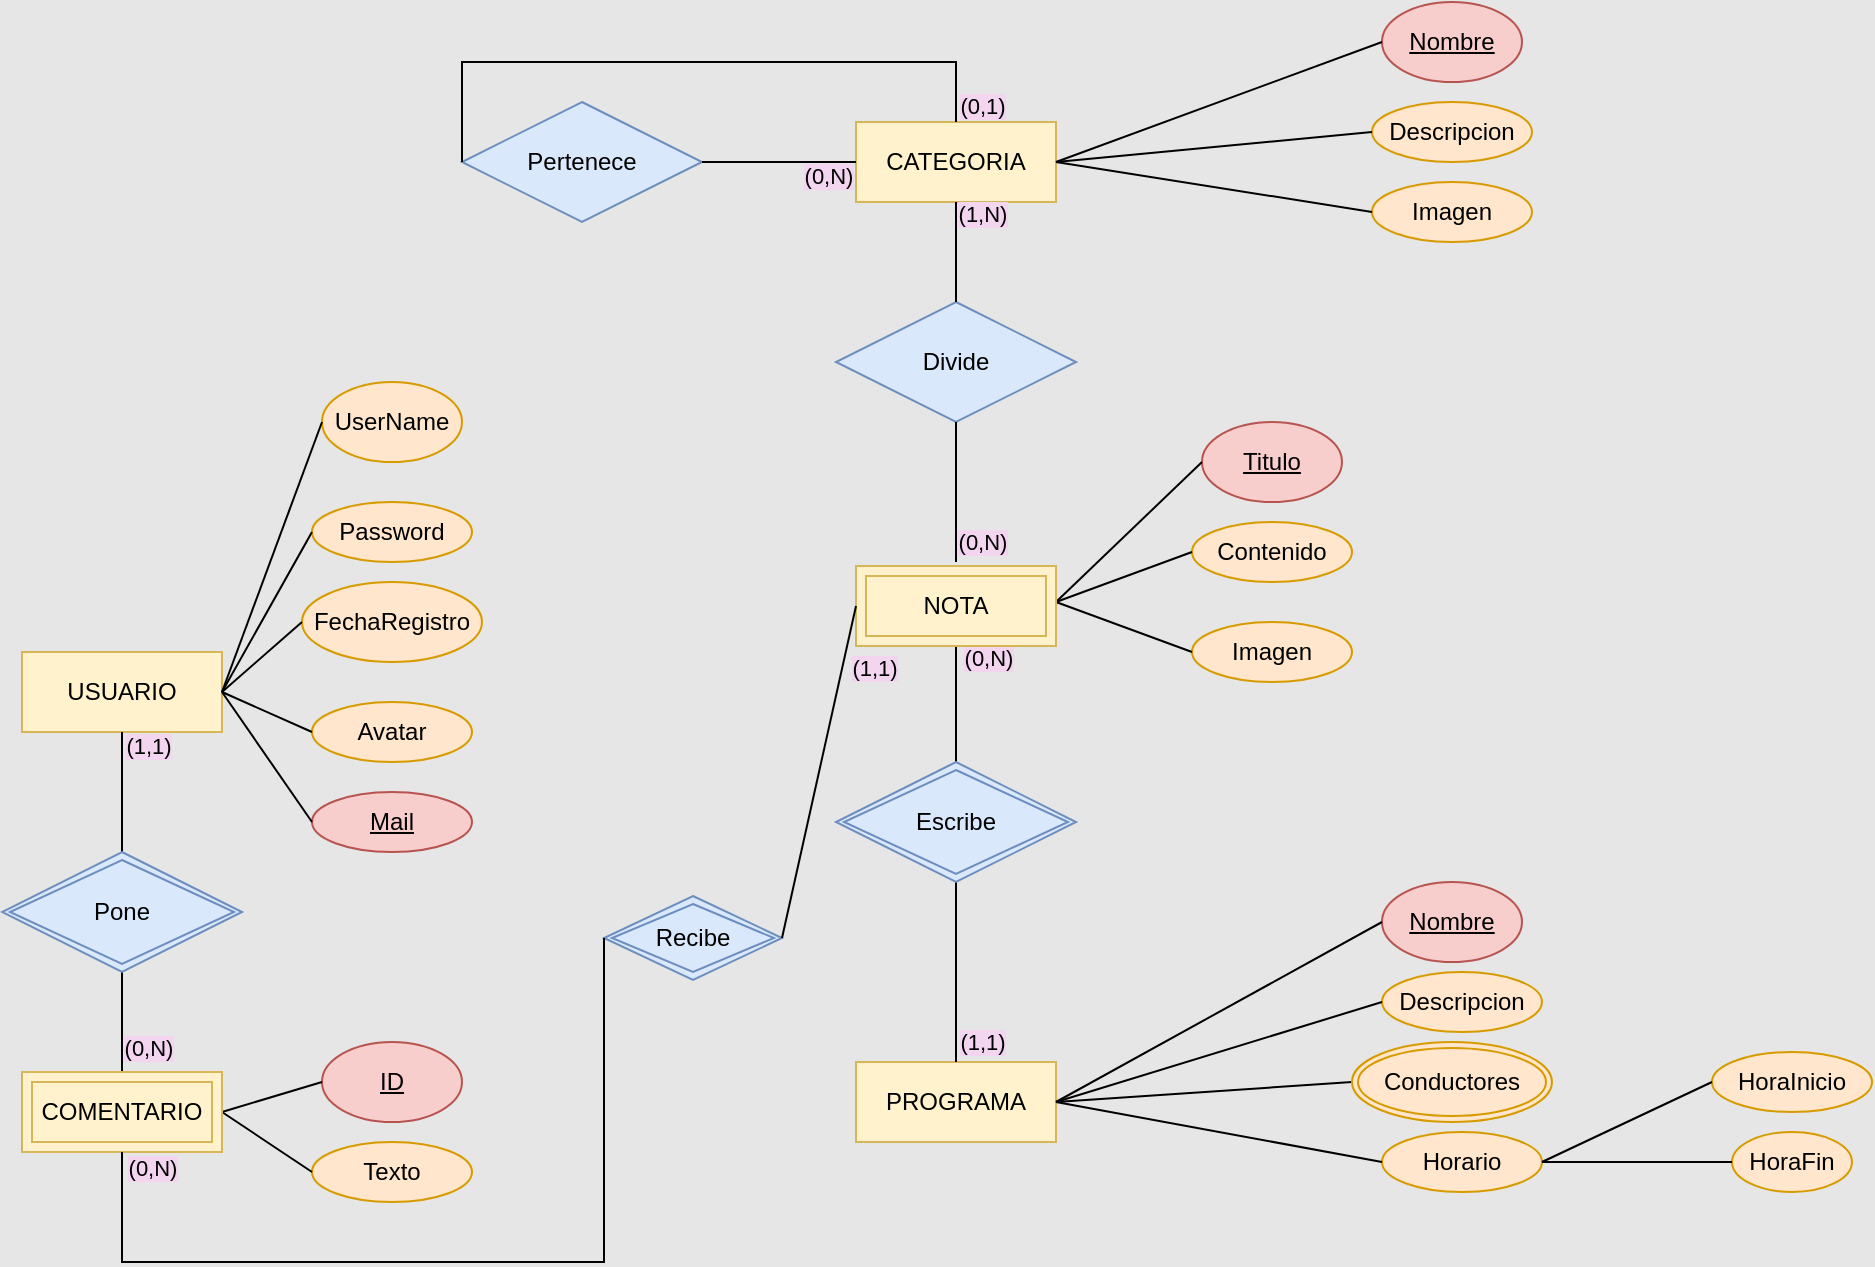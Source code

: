 <mxfile version="28.2.5">
  <diagram name="Página-1" id="Hl44oNitHqMF7QENZslq">
    <mxGraphModel dx="868" dy="498" grid="1" gridSize="10" guides="1" tooltips="1" connect="1" arrows="1" fold="1" page="1" pageScale="1" pageWidth="1654" pageHeight="1169" background="#E6E6E6" math="0" shadow="0">
      <root>
        <mxCell id="0" />
        <mxCell id="1" parent="0" />
        <mxCell id="vc5FtgeOKVkO6s-0RQmP-1" value="PROGRAMA" style="whiteSpace=wrap;html=1;align=center;fillColor=#fff2cc;strokeColor=#d6b656;" parent="1" vertex="1">
          <mxGeometry x="777" y="540" width="100" height="40" as="geometry" />
        </mxCell>
        <mxCell id="vc5FtgeOKVkO6s-0RQmP-3" value="CATEGORIA" style="whiteSpace=wrap;html=1;align=center;fillColor=#fff2cc;strokeColor=#d6b656;" parent="1" vertex="1">
          <mxGeometry x="777" y="70" width="100" height="40" as="geometry" />
        </mxCell>
        <mxCell id="vc5FtgeOKVkO6s-0RQmP-5" value="USUARIO" style="whiteSpace=wrap;html=1;align=center;fillColor=#fff2cc;strokeColor=#d6b656;" parent="1" vertex="1">
          <mxGeometry x="360" y="335" width="100" height="40" as="geometry" />
        </mxCell>
        <mxCell id="vc5FtgeOKVkO6s-0RQmP-8" value="Divide" style="shape=rhombus;perimeter=rhombusPerimeter;whiteSpace=wrap;html=1;align=center;fillColor=#dae8fc;strokeColor=#6c8ebf;" parent="1" vertex="1">
          <mxGeometry x="767" y="160" width="120" height="60" as="geometry" />
        </mxCell>
        <mxCell id="vc5FtgeOKVkO6s-0RQmP-10" value="Pertenece" style="shape=rhombus;perimeter=rhombusPerimeter;whiteSpace=wrap;html=1;align=center;fillColor=#dae8fc;strokeColor=#6c8ebf;" parent="1" vertex="1">
          <mxGeometry x="580" y="60" width="120" height="60" as="geometry" />
        </mxCell>
        <mxCell id="vc5FtgeOKVkO6s-0RQmP-11" value="" style="endArrow=none;html=1;rounded=0;exitX=0.5;exitY=1;exitDx=0;exitDy=0;entryX=0.5;entryY=0;entryDx=0;entryDy=0;" parent="1" source="vc5FtgeOKVkO6s-0RQmP-5" edge="1">
          <mxGeometry relative="1" as="geometry">
            <mxPoint x="730" y="320" as="sourcePoint" />
            <mxPoint x="410" y="435" as="targetPoint" />
          </mxGeometry>
        </mxCell>
        <mxCell id="vc5FtgeOKVkO6s-0RQmP-12" value="" style="endArrow=none;html=1;rounded=0;exitX=0.5;exitY=1;exitDx=0;exitDy=0;entryX=0.5;entryY=0;entryDx=0;entryDy=0;" parent="1" edge="1">
          <mxGeometry relative="1" as="geometry">
            <mxPoint x="410" y="495" as="sourcePoint" />
            <mxPoint x="410" y="545" as="targetPoint" />
          </mxGeometry>
        </mxCell>
        <mxCell id="vc5FtgeOKVkO6s-0RQmP-13" value="" style="endArrow=none;html=1;rounded=0;exitX=0.5;exitY=1;exitDx=0;exitDy=0;entryX=0.5;entryY=0;entryDx=0;entryDy=0;" parent="1" source="vc5FtgeOKVkO6s-0RQmP-8" edge="1">
          <mxGeometry relative="1" as="geometry">
            <mxPoint x="610" y="340" as="sourcePoint" />
            <mxPoint x="827" y="290" as="targetPoint" />
          </mxGeometry>
        </mxCell>
        <mxCell id="vc5FtgeOKVkO6s-0RQmP-14" value="" style="endArrow=none;html=1;rounded=0;exitX=0.5;exitY=1;exitDx=0;exitDy=0;entryX=0.5;entryY=0;entryDx=0;entryDy=0;" parent="1" edge="1">
          <mxGeometry relative="1" as="geometry">
            <mxPoint x="827" y="330" as="sourcePoint" />
            <mxPoint x="827" y="390" as="targetPoint" />
          </mxGeometry>
        </mxCell>
        <mxCell id="vc5FtgeOKVkO6s-0RQmP-15" value="" style="endArrow=none;html=1;rounded=0;exitX=0.5;exitY=1;exitDx=0;exitDy=0;" parent="1" target="vc5FtgeOKVkO6s-0RQmP-1" edge="1">
          <mxGeometry relative="1" as="geometry">
            <mxPoint x="827" y="450" as="sourcePoint" />
            <mxPoint x="1000" y="530" as="targetPoint" />
          </mxGeometry>
        </mxCell>
        <mxCell id="uXbnWWuEAE8pzdTjfp0h-1" value="&lt;div&gt;(1,1)&lt;/div&gt;" style="edgeLabel;html=1;align=center;verticalAlign=middle;resizable=0;points=[];labelBackgroundColor=light-dark(#F3D5F0,#EDEDED);" vertex="1" connectable="0" parent="vc5FtgeOKVkO6s-0RQmP-15">
          <mxGeometry x="0.689" y="1" relative="1" as="geometry">
            <mxPoint x="12" y="4" as="offset" />
          </mxGeometry>
        </mxCell>
        <mxCell id="vc5FtgeOKVkO6s-0RQmP-16" value="" style="endArrow=none;html=1;rounded=0;exitX=0.5;exitY=1;exitDx=0;exitDy=0;entryX=0.5;entryY=0;entryDx=0;entryDy=0;" parent="1" source="vc5FtgeOKVkO6s-0RQmP-3" target="vc5FtgeOKVkO6s-0RQmP-8" edge="1">
          <mxGeometry relative="1" as="geometry">
            <mxPoint x="870" y="110" as="sourcePoint" />
            <mxPoint x="870" y="170" as="targetPoint" />
          </mxGeometry>
        </mxCell>
        <mxCell id="vc5FtgeOKVkO6s-0RQmP-17" value="" style="endArrow=none;html=1;rounded=0;exitX=0;exitY=0.5;exitDx=0;exitDy=0;entryX=1;entryY=0.5;entryDx=0;entryDy=0;" parent="1" source="vc5FtgeOKVkO6s-0RQmP-3" target="vc5FtgeOKVkO6s-0RQmP-10" edge="1">
          <mxGeometry relative="1" as="geometry">
            <mxPoint x="640" y="140" as="sourcePoint" />
            <mxPoint x="640" y="200" as="targetPoint" />
          </mxGeometry>
        </mxCell>
        <mxCell id="vc5FtgeOKVkO6s-0RQmP-18" value="" style="endArrow=none;html=1;rounded=0;exitX=0;exitY=0.5;exitDx=0;exitDy=0;entryX=0.5;entryY=0;entryDx=0;entryDy=0;" parent="1" source="vc5FtgeOKVkO6s-0RQmP-10" target="vc5FtgeOKVkO6s-0RQmP-3" edge="1">
          <mxGeometry relative="1" as="geometry">
            <mxPoint x="520" y="100" as="sourcePoint" />
            <mxPoint x="520" y="160" as="targetPoint" />
            <Array as="points">
              <mxPoint x="580" y="40" />
              <mxPoint x="827" y="40" />
            </Array>
          </mxGeometry>
        </mxCell>
        <mxCell id="vc5FtgeOKVkO6s-0RQmP-19" value="UserName" style="ellipse;whiteSpace=wrap;html=1;align=center;fontStyle=0;fillColor=#ffe6cc;strokeColor=#d79b00;" parent="1" vertex="1">
          <mxGeometry x="510" y="200" width="70" height="40" as="geometry" />
        </mxCell>
        <mxCell id="vc5FtgeOKVkO6s-0RQmP-20" value="Nombre" style="ellipse;whiteSpace=wrap;html=1;align=center;fontStyle=4;fillColor=#f8cecc;strokeColor=#b85450;" parent="1" vertex="1">
          <mxGeometry x="1040" y="450" width="70" height="40" as="geometry" />
        </mxCell>
        <mxCell id="vc5FtgeOKVkO6s-0RQmP-21" value="Titulo" style="ellipse;whiteSpace=wrap;html=1;align=center;fontStyle=4;fillColor=#f8cecc;strokeColor=#b85450;" parent="1" vertex="1">
          <mxGeometry x="950" y="220" width="70" height="40" as="geometry" />
        </mxCell>
        <mxCell id="vc5FtgeOKVkO6s-0RQmP-22" value="ID" style="ellipse;whiteSpace=wrap;html=1;align=center;fontStyle=4;fillColor=#f8cecc;strokeColor=#b85450;" parent="1" vertex="1">
          <mxGeometry x="510" y="530" width="70" height="40" as="geometry" />
        </mxCell>
        <mxCell id="vc5FtgeOKVkO6s-0RQmP-23" value="Nombre" style="ellipse;whiteSpace=wrap;html=1;align=center;fontStyle=4;fillColor=#f8cecc;strokeColor=#b85450;" parent="1" vertex="1">
          <mxGeometry x="1040" y="10" width="70" height="40" as="geometry" />
        </mxCell>
        <mxCell id="vc5FtgeOKVkO6s-0RQmP-24" value="Descripcion" style="ellipse;whiteSpace=wrap;html=1;align=center;fillColor=#ffe6cc;strokeColor=#d79b00;" parent="1" vertex="1">
          <mxGeometry x="1040" y="495" width="80" height="30" as="geometry" />
        </mxCell>
        <mxCell id="vc5FtgeOKVkO6s-0RQmP-26" value="Horario" style="ellipse;whiteSpace=wrap;html=1;align=center;fillColor=#ffe6cc;strokeColor=#d79b00;" parent="1" vertex="1">
          <mxGeometry x="1040" y="575" width="80" height="30" as="geometry" />
        </mxCell>
        <mxCell id="vc5FtgeOKVkO6s-0RQmP-27" value="HoraFin" style="ellipse;whiteSpace=wrap;html=1;align=center;fillColor=#ffe6cc;strokeColor=#d79b00;" parent="1" vertex="1">
          <mxGeometry x="1215" y="575" width="60" height="30" as="geometry" />
        </mxCell>
        <mxCell id="vc5FtgeOKVkO6s-0RQmP-28" value="HoraInicio" style="ellipse;whiteSpace=wrap;html=1;align=center;fillColor=#ffe6cc;strokeColor=#d79b00;" parent="1" vertex="1">
          <mxGeometry x="1205" y="535" width="80" height="30" as="geometry" />
        </mxCell>
        <mxCell id="vc5FtgeOKVkO6s-0RQmP-29" value="Contenido" style="ellipse;whiteSpace=wrap;html=1;align=center;fillColor=#ffe6cc;strokeColor=#d79b00;" parent="1" vertex="1">
          <mxGeometry x="945" y="270" width="80" height="30" as="geometry" />
        </mxCell>
        <mxCell id="vc5FtgeOKVkO6s-0RQmP-30" value="Imagen" style="ellipse;whiteSpace=wrap;html=1;align=center;fillColor=#ffe6cc;strokeColor=#d79b00;" parent="1" vertex="1">
          <mxGeometry x="945" y="320" width="80" height="30" as="geometry" />
        </mxCell>
        <mxCell id="vc5FtgeOKVkO6s-0RQmP-31" value="Descripcion" style="ellipse;whiteSpace=wrap;html=1;align=center;fillColor=#ffe6cc;strokeColor=#d79b00;" parent="1" vertex="1">
          <mxGeometry x="1035" y="60" width="80" height="30" as="geometry" />
        </mxCell>
        <mxCell id="vc5FtgeOKVkO6s-0RQmP-32" value="Imagen" style="ellipse;whiteSpace=wrap;html=1;align=center;fillColor=#ffe6cc;strokeColor=#d79b00;" parent="1" vertex="1">
          <mxGeometry x="1035" y="100" width="80" height="30" as="geometry" />
        </mxCell>
        <mxCell id="vc5FtgeOKVkO6s-0RQmP-34" value="Texto" style="ellipse;whiteSpace=wrap;html=1;align=center;fillColor=#ffe6cc;strokeColor=#d79b00;" parent="1" vertex="1">
          <mxGeometry x="505" y="580" width="80" height="30" as="geometry" />
        </mxCell>
        <mxCell id="vc5FtgeOKVkO6s-0RQmP-35" value="Password" style="ellipse;whiteSpace=wrap;html=1;align=center;fillColor=#ffe6cc;strokeColor=#d79b00;" parent="1" vertex="1">
          <mxGeometry x="505" y="260" width="80" height="30" as="geometry" />
        </mxCell>
        <mxCell id="vc5FtgeOKVkO6s-0RQmP-36" value="FechaRegistro" style="ellipse;whiteSpace=wrap;html=1;align=center;fillColor=#ffe6cc;strokeColor=#d79b00;" parent="1" vertex="1">
          <mxGeometry x="500" y="300" width="90" height="40" as="geometry" />
        </mxCell>
        <mxCell id="vc5FtgeOKVkO6s-0RQmP-37" value="Avatar" style="ellipse;whiteSpace=wrap;html=1;align=center;fillColor=#ffe6cc;strokeColor=#d79b00;" parent="1" vertex="1">
          <mxGeometry x="505" y="360" width="80" height="30" as="geometry" />
        </mxCell>
        <object label="Mail" Constraint1="1" id="vc5FtgeOKVkO6s-0RQmP-38">
          <mxCell style="ellipse;whiteSpace=wrap;html=1;align=center;fillColor=#f8cecc;strokeColor=#b85450;fontStyle=4" parent="1" vertex="1">
            <mxGeometry x="505" y="405" width="80" height="30" as="geometry" />
          </mxCell>
        </object>
        <mxCell id="vc5FtgeOKVkO6s-0RQmP-39" value="" style="endArrow=none;html=1;rounded=0;exitX=1;exitY=0.5;exitDx=0;exitDy=0;entryX=0;entryY=0.5;entryDx=0;entryDy=0;" parent="1" source="vc5FtgeOKVkO6s-0RQmP-3" target="vc5FtgeOKVkO6s-0RQmP-23" edge="1">
          <mxGeometry relative="1" as="geometry">
            <mxPoint x="740" y="270" as="sourcePoint" />
            <mxPoint x="900" y="270" as="targetPoint" />
          </mxGeometry>
        </mxCell>
        <mxCell id="vc5FtgeOKVkO6s-0RQmP-40" value="" style="endArrow=none;html=1;rounded=0;exitX=1;exitY=0.5;exitDx=0;exitDy=0;entryX=0;entryY=0.5;entryDx=0;entryDy=0;" parent="1" source="vc5FtgeOKVkO6s-0RQmP-3" target="vc5FtgeOKVkO6s-0RQmP-31" edge="1">
          <mxGeometry relative="1" as="geometry">
            <mxPoint x="980" y="130" as="sourcePoint" />
            <mxPoint x="1143" y="70" as="targetPoint" />
          </mxGeometry>
        </mxCell>
        <mxCell id="vc5FtgeOKVkO6s-0RQmP-41" value="" style="endArrow=none;html=1;rounded=0;exitX=1;exitY=0.5;exitDx=0;exitDy=0;entryX=0;entryY=0.5;entryDx=0;entryDy=0;" parent="1" source="vc5FtgeOKVkO6s-0RQmP-3" target="vc5FtgeOKVkO6s-0RQmP-32" edge="1">
          <mxGeometry relative="1" as="geometry">
            <mxPoint x="1000" y="150" as="sourcePoint" />
            <mxPoint x="1163" y="90" as="targetPoint" />
          </mxGeometry>
        </mxCell>
        <mxCell id="vc5FtgeOKVkO6s-0RQmP-42" value="" style="endArrow=none;html=1;rounded=0;exitX=1;exitY=0.5;exitDx=0;exitDy=0;entryX=0;entryY=0.5;entryDx=0;entryDy=0;" parent="1" target="vc5FtgeOKVkO6s-0RQmP-21" edge="1">
          <mxGeometry relative="1" as="geometry">
            <mxPoint x="877" y="310" as="sourcePoint" />
            <mxPoint x="1083" y="170" as="targetPoint" />
          </mxGeometry>
        </mxCell>
        <mxCell id="vc5FtgeOKVkO6s-0RQmP-43" value="" style="endArrow=none;html=1;rounded=0;exitX=1;exitY=0.5;exitDx=0;exitDy=0;entryX=0;entryY=0.5;entryDx=0;entryDy=0;" parent="1" target="vc5FtgeOKVkO6s-0RQmP-29" edge="1">
          <mxGeometry relative="1" as="geometry">
            <mxPoint x="877" y="310" as="sourcePoint" />
            <mxPoint x="1033" y="350" as="targetPoint" />
          </mxGeometry>
        </mxCell>
        <mxCell id="vc5FtgeOKVkO6s-0RQmP-44" value="" style="endArrow=none;html=1;rounded=0;exitX=1;exitY=0.5;exitDx=0;exitDy=0;entryX=0;entryY=0.5;entryDx=0;entryDy=0;" parent="1" target="vc5FtgeOKVkO6s-0RQmP-30" edge="1">
          <mxGeometry relative="1" as="geometry">
            <mxPoint x="877" y="310" as="sourcePoint" />
            <mxPoint x="963" y="370" as="targetPoint" />
          </mxGeometry>
        </mxCell>
        <mxCell id="vc5FtgeOKVkO6s-0RQmP-45" value="" style="endArrow=none;html=1;rounded=0;exitX=1;exitY=0.5;exitDx=0;exitDy=0;entryX=0;entryY=0.5;entryDx=0;entryDy=0;" parent="1" source="vc5FtgeOKVkO6s-0RQmP-1" target="vc5FtgeOKVkO6s-0RQmP-20" edge="1">
          <mxGeometry relative="1" as="geometry">
            <mxPoint x="940" y="630" as="sourcePoint" />
            <mxPoint x="1013" y="560" as="targetPoint" />
          </mxGeometry>
        </mxCell>
        <mxCell id="vc5FtgeOKVkO6s-0RQmP-46" value="" style="endArrow=none;html=1;rounded=0;exitX=1;exitY=0.5;exitDx=0;exitDy=0;entryX=0;entryY=0.5;entryDx=0;entryDy=0;" parent="1" source="vc5FtgeOKVkO6s-0RQmP-1" target="vc5FtgeOKVkO6s-0RQmP-24" edge="1">
          <mxGeometry relative="1" as="geometry">
            <mxPoint x="980" y="630" as="sourcePoint" />
            <mxPoint x="1053" y="560" as="targetPoint" />
          </mxGeometry>
        </mxCell>
        <mxCell id="vc5FtgeOKVkO6s-0RQmP-47" value="" style="endArrow=none;html=1;rounded=0;exitX=1;exitY=0.5;exitDx=0;exitDy=0;entryX=0;entryY=0.5;entryDx=0;entryDy=0;" parent="1" source="vc5FtgeOKVkO6s-0RQmP-1" edge="1">
          <mxGeometry relative="1" as="geometry">
            <mxPoint x="980" y="670" as="sourcePoint" />
            <mxPoint x="1025" y="550" as="targetPoint" />
          </mxGeometry>
        </mxCell>
        <mxCell id="vc5FtgeOKVkO6s-0RQmP-48" value="" style="endArrow=none;html=1;rounded=0;exitX=1;exitY=0.5;exitDx=0;exitDy=0;entryX=0;entryY=0.5;entryDx=0;entryDy=0;" parent="1" source="vc5FtgeOKVkO6s-0RQmP-1" target="vc5FtgeOKVkO6s-0RQmP-26" edge="1">
          <mxGeometry relative="1" as="geometry">
            <mxPoint x="990" y="660" as="sourcePoint" />
            <mxPoint x="1063" y="590" as="targetPoint" />
          </mxGeometry>
        </mxCell>
        <mxCell id="vc5FtgeOKVkO6s-0RQmP-49" value="" style="endArrow=none;html=1;rounded=0;exitX=1;exitY=0.5;exitDx=0;exitDy=0;entryX=0;entryY=0.5;entryDx=0;entryDy=0;" parent="1" source="vc5FtgeOKVkO6s-0RQmP-26" target="vc5FtgeOKVkO6s-0RQmP-28" edge="1">
          <mxGeometry relative="1" as="geometry">
            <mxPoint x="1160" y="650" as="sourcePoint" />
            <mxPoint x="1233" y="580" as="targetPoint" />
          </mxGeometry>
        </mxCell>
        <mxCell id="vc5FtgeOKVkO6s-0RQmP-50" value="" style="endArrow=none;html=1;rounded=0;exitX=1;exitY=0.5;exitDx=0;exitDy=0;entryX=0;entryY=0.5;entryDx=0;entryDy=0;" parent="1" source="vc5FtgeOKVkO6s-0RQmP-26" target="vc5FtgeOKVkO6s-0RQmP-27" edge="1">
          <mxGeometry relative="1" as="geometry">
            <mxPoint x="1160" y="710" as="sourcePoint" />
            <mxPoint x="1233" y="640" as="targetPoint" />
          </mxGeometry>
        </mxCell>
        <mxCell id="vc5FtgeOKVkO6s-0RQmP-51" value="" style="endArrow=none;html=1;rounded=0;exitX=1;exitY=0.5;exitDx=0;exitDy=0;entryX=0;entryY=0.5;entryDx=0;entryDy=0;" parent="1" source="vc5FtgeOKVkO6s-0RQmP-5" target="vc5FtgeOKVkO6s-0RQmP-19" edge="1">
          <mxGeometry relative="1" as="geometry">
            <mxPoint x="410" y="360" as="sourcePoint" />
            <mxPoint x="483" y="290" as="targetPoint" />
          </mxGeometry>
        </mxCell>
        <mxCell id="vc5FtgeOKVkO6s-0RQmP-52" value="" style="endArrow=none;html=1;rounded=0;exitX=1;exitY=0.5;exitDx=0;exitDy=0;entryX=0;entryY=0.5;entryDx=0;entryDy=0;" parent="1" source="vc5FtgeOKVkO6s-0RQmP-5" target="vc5FtgeOKVkO6s-0RQmP-35" edge="1">
          <mxGeometry relative="1" as="geometry">
            <mxPoint x="440" y="330" as="sourcePoint" />
            <mxPoint x="513" y="260" as="targetPoint" />
          </mxGeometry>
        </mxCell>
        <mxCell id="vc5FtgeOKVkO6s-0RQmP-53" value="" style="endArrow=none;html=1;rounded=0;exitX=1;exitY=0.5;exitDx=0;exitDy=0;entryX=0;entryY=0.5;entryDx=0;entryDy=0;" parent="1" source="vc5FtgeOKVkO6s-0RQmP-5" target="vc5FtgeOKVkO6s-0RQmP-36" edge="1">
          <mxGeometry relative="1" as="geometry">
            <mxPoint x="470" y="410" as="sourcePoint" />
            <mxPoint x="543" y="340" as="targetPoint" />
          </mxGeometry>
        </mxCell>
        <mxCell id="vc5FtgeOKVkO6s-0RQmP-54" value="" style="endArrow=none;html=1;rounded=0;exitX=1;exitY=0.5;exitDx=0;exitDy=0;entryX=0;entryY=0.5;entryDx=0;entryDy=0;" parent="1" source="vc5FtgeOKVkO6s-0RQmP-5" target="vc5FtgeOKVkO6s-0RQmP-37" edge="1">
          <mxGeometry relative="1" as="geometry">
            <mxPoint x="490" y="420" as="sourcePoint" />
            <mxPoint x="563" y="350" as="targetPoint" />
          </mxGeometry>
        </mxCell>
        <mxCell id="vc5FtgeOKVkO6s-0RQmP-55" value="" style="endArrow=none;html=1;rounded=0;exitX=1;exitY=0.5;exitDx=0;exitDy=0;entryX=0;entryY=0.5;entryDx=0;entryDy=0;" parent="1" source="vc5FtgeOKVkO6s-0RQmP-5" target="vc5FtgeOKVkO6s-0RQmP-38" edge="1">
          <mxGeometry relative="1" as="geometry">
            <mxPoint x="450" y="407.5" as="sourcePoint" />
            <mxPoint x="553" y="432.5" as="targetPoint" />
          </mxGeometry>
        </mxCell>
        <mxCell id="vc5FtgeOKVkO6s-0RQmP-56" value="" style="endArrow=none;html=1;rounded=0;exitX=1;exitY=0.5;exitDx=0;exitDy=0;entryX=0;entryY=0.5;entryDx=0;entryDy=0;" parent="1" target="vc5FtgeOKVkO6s-0RQmP-22" edge="1">
          <mxGeometry relative="1" as="geometry">
            <mxPoint x="460" y="565" as="sourcePoint" />
            <mxPoint x="653" y="510" as="targetPoint" />
          </mxGeometry>
        </mxCell>
        <mxCell id="vc5FtgeOKVkO6s-0RQmP-57" value="" style="endArrow=none;html=1;rounded=0;exitX=1;exitY=0.5;exitDx=0;exitDy=0;entryX=0;entryY=0.5;entryDx=0;entryDy=0;" parent="1" target="vc5FtgeOKVkO6s-0RQmP-34" edge="1">
          <mxGeometry relative="1" as="geometry">
            <mxPoint x="460" y="565" as="sourcePoint" />
            <mxPoint x="543" y="590" as="targetPoint" />
          </mxGeometry>
        </mxCell>
        <mxCell id="uXbnWWuEAE8pzdTjfp0h-2" value="&lt;div&gt;(1,N)&lt;/div&gt;" style="edgeLabel;html=1;align=center;verticalAlign=middle;resizable=0;points=[];labelBackgroundColor=light-dark(#F3D5F0,#EDEDED);" vertex="1" connectable="0" parent="1">
          <mxGeometry x="840" y="116" as="geometry" />
        </mxCell>
        <mxCell id="uXbnWWuEAE8pzdTjfp0h-3" value="&lt;div&gt;(0,N)&lt;/div&gt;" style="edgeLabel;html=1;align=center;verticalAlign=middle;resizable=0;points=[];labelBackgroundColor=light-dark(#F3D5F0,#EDEDED);" vertex="1" connectable="0" parent="1">
          <mxGeometry x="840" y="335" as="geometry">
            <mxPoint x="3" y="3" as="offset" />
          </mxGeometry>
        </mxCell>
        <mxCell id="uXbnWWuEAE8pzdTjfp0h-4" value="&lt;div&gt;(0,N)&lt;/div&gt;" style="edgeLabel;html=1;align=center;verticalAlign=middle;resizable=0;points=[];labelBackgroundColor=light-dark(#F3D5F0,#EDEDED);" vertex="1" connectable="0" parent="1">
          <mxGeometry x="420" y="530" as="geometry">
            <mxPoint x="3" y="3" as="offset" />
          </mxGeometry>
        </mxCell>
        <mxCell id="uXbnWWuEAE8pzdTjfp0h-5" value="&lt;div&gt;(0,1)&lt;/div&gt;" style="edgeLabel;html=1;align=center;verticalAlign=middle;resizable=0;points=[];labelBackgroundColor=light-dark(#F3D5F0,#EDEDED);" vertex="1" connectable="0" parent="1">
          <mxGeometry x="837" y="59" as="geometry">
            <mxPoint x="3" y="3" as="offset" />
          </mxGeometry>
        </mxCell>
        <mxCell id="uXbnWWuEAE8pzdTjfp0h-6" value="&lt;div&gt;(0,N)&lt;/div&gt;" style="edgeLabel;html=1;align=center;verticalAlign=middle;resizable=0;points=[];labelBackgroundColor=light-dark(#F3D5F0,#EDEDED);" vertex="1" connectable="0" parent="1">
          <mxGeometry x="837" y="277" as="geometry">
            <mxPoint x="3" y="3" as="offset" />
          </mxGeometry>
        </mxCell>
        <mxCell id="uXbnWWuEAE8pzdTjfp0h-7" value="&lt;div&gt;(0,N)&lt;/div&gt;" style="edgeLabel;html=1;align=center;verticalAlign=middle;resizable=0;points=[];labelBackgroundColor=light-dark(#F3D5F0,#EDEDED);" vertex="1" connectable="0" parent="1">
          <mxGeometry x="768" y="104" as="geometry">
            <mxPoint x="-5" y="-7" as="offset" />
          </mxGeometry>
        </mxCell>
        <mxCell id="uXbnWWuEAE8pzdTjfp0h-8" value="(1,1)" style="edgeLabel;html=1;align=center;verticalAlign=middle;resizable=0;points=[];labelBackgroundColor=light-dark(#F3D5F0,#EDEDED);" vertex="1" connectable="0" parent="1">
          <mxGeometry x="422" y="389" as="geometry">
            <mxPoint x="1" y="-7" as="offset" />
          </mxGeometry>
        </mxCell>
        <mxCell id="uXbnWWuEAE8pzdTjfp0h-9" value="Conductores" style="ellipse;shape=doubleEllipse;margin=3;whiteSpace=wrap;html=1;align=center;fillColor=#ffe6cc;strokeColor=#d79b00;" vertex="1" parent="1">
          <mxGeometry x="1025" y="530" width="100" height="40" as="geometry" />
        </mxCell>
        <mxCell id="uXbnWWuEAE8pzdTjfp0h-10" value="&lt;div&gt;NOTA&lt;/div&gt;" style="shape=ext;margin=3;double=1;whiteSpace=wrap;html=1;align=center;fillColor=#fff2cc;strokeColor=#d6b656;" vertex="1" parent="1">
          <mxGeometry x="777" y="292" width="100" height="40" as="geometry" />
        </mxCell>
        <mxCell id="uXbnWWuEAE8pzdTjfp0h-11" value="Escribe" style="shape=rhombus;double=1;perimeter=rhombusPerimeter;whiteSpace=wrap;html=1;align=center;fillColor=#dae8fc;strokeColor=#6c8ebf;" vertex="1" parent="1">
          <mxGeometry x="767" y="390" width="120" height="60" as="geometry" />
        </mxCell>
        <mxCell id="uXbnWWuEAE8pzdTjfp0h-12" value="COMENTARIO" style="shape=ext;margin=3;double=1;whiteSpace=wrap;html=1;align=center;fillColor=#fff2cc;strokeColor=#d6b656;" vertex="1" parent="1">
          <mxGeometry x="360" y="545" width="100" height="40" as="geometry" />
        </mxCell>
        <mxCell id="uXbnWWuEAE8pzdTjfp0h-13" value="Pone" style="shape=rhombus;double=1;perimeter=rhombusPerimeter;whiteSpace=wrap;html=1;align=center;fillColor=#dae8fc;strokeColor=#6c8ebf;" vertex="1" parent="1">
          <mxGeometry x="350" y="435" width="120" height="60" as="geometry" />
        </mxCell>
        <mxCell id="uXbnWWuEAE8pzdTjfp0h-14" value="Recibe" style="shape=rhombus;double=1;perimeter=rhombusPerimeter;whiteSpace=wrap;html=1;align=center;fillColor=#dae8fc;strokeColor=#6c8ebf;" vertex="1" parent="1">
          <mxGeometry x="651" y="457" width="89" height="42" as="geometry" />
        </mxCell>
        <mxCell id="uXbnWWuEAE8pzdTjfp0h-15" value="" style="endArrow=none;html=1;rounded=0;exitX=0;exitY=0.5;exitDx=0;exitDy=0;entryX=1;entryY=0.5;entryDx=0;entryDy=0;" edge="1" parent="1" source="uXbnWWuEAE8pzdTjfp0h-10" target="uXbnWWuEAE8pzdTjfp0h-14">
          <mxGeometry relative="1" as="geometry">
            <mxPoint x="890" y="201" as="sourcePoint" />
            <mxPoint x="1050" y="201" as="targetPoint" />
          </mxGeometry>
        </mxCell>
        <mxCell id="uXbnWWuEAE8pzdTjfp0h-17" value="" style="endArrow=none;html=1;rounded=0;exitX=0;exitY=0.5;exitDx=0;exitDy=0;entryX=0.5;entryY=1;entryDx=0;entryDy=0;" edge="1" parent="1" source="uXbnWWuEAE8pzdTjfp0h-14" target="uXbnWWuEAE8pzdTjfp0h-12">
          <mxGeometry relative="1" as="geometry">
            <mxPoint x="788" y="394" as="sourcePoint" />
            <mxPoint x="751" y="560" as="targetPoint" />
            <Array as="points">
              <mxPoint x="651" y="640" />
              <mxPoint x="410" y="640" />
            </Array>
          </mxGeometry>
        </mxCell>
        <mxCell id="uXbnWWuEAE8pzdTjfp0h-18" value="&lt;div&gt;(0,N)&lt;/div&gt;" style="edgeLabel;html=1;align=center;verticalAlign=middle;resizable=0;points=[];labelBackgroundColor=light-dark(#F3D5F0,#EDEDED);" vertex="1" connectable="0" parent="1">
          <mxGeometry x="422" y="590" as="geometry">
            <mxPoint x="3" y="3" as="offset" />
          </mxGeometry>
        </mxCell>
        <mxCell id="uXbnWWuEAE8pzdTjfp0h-19" value="(1,1)" style="edgeLabel;html=1;align=center;verticalAlign=middle;resizable=0;points=[];labelBackgroundColor=light-dark(#F3D5F0,#EDEDED);" vertex="1" connectable="0" parent="1">
          <mxGeometry x="785" y="350" as="geometry">
            <mxPoint x="1" y="-7" as="offset" />
          </mxGeometry>
        </mxCell>
      </root>
    </mxGraphModel>
  </diagram>
</mxfile>

